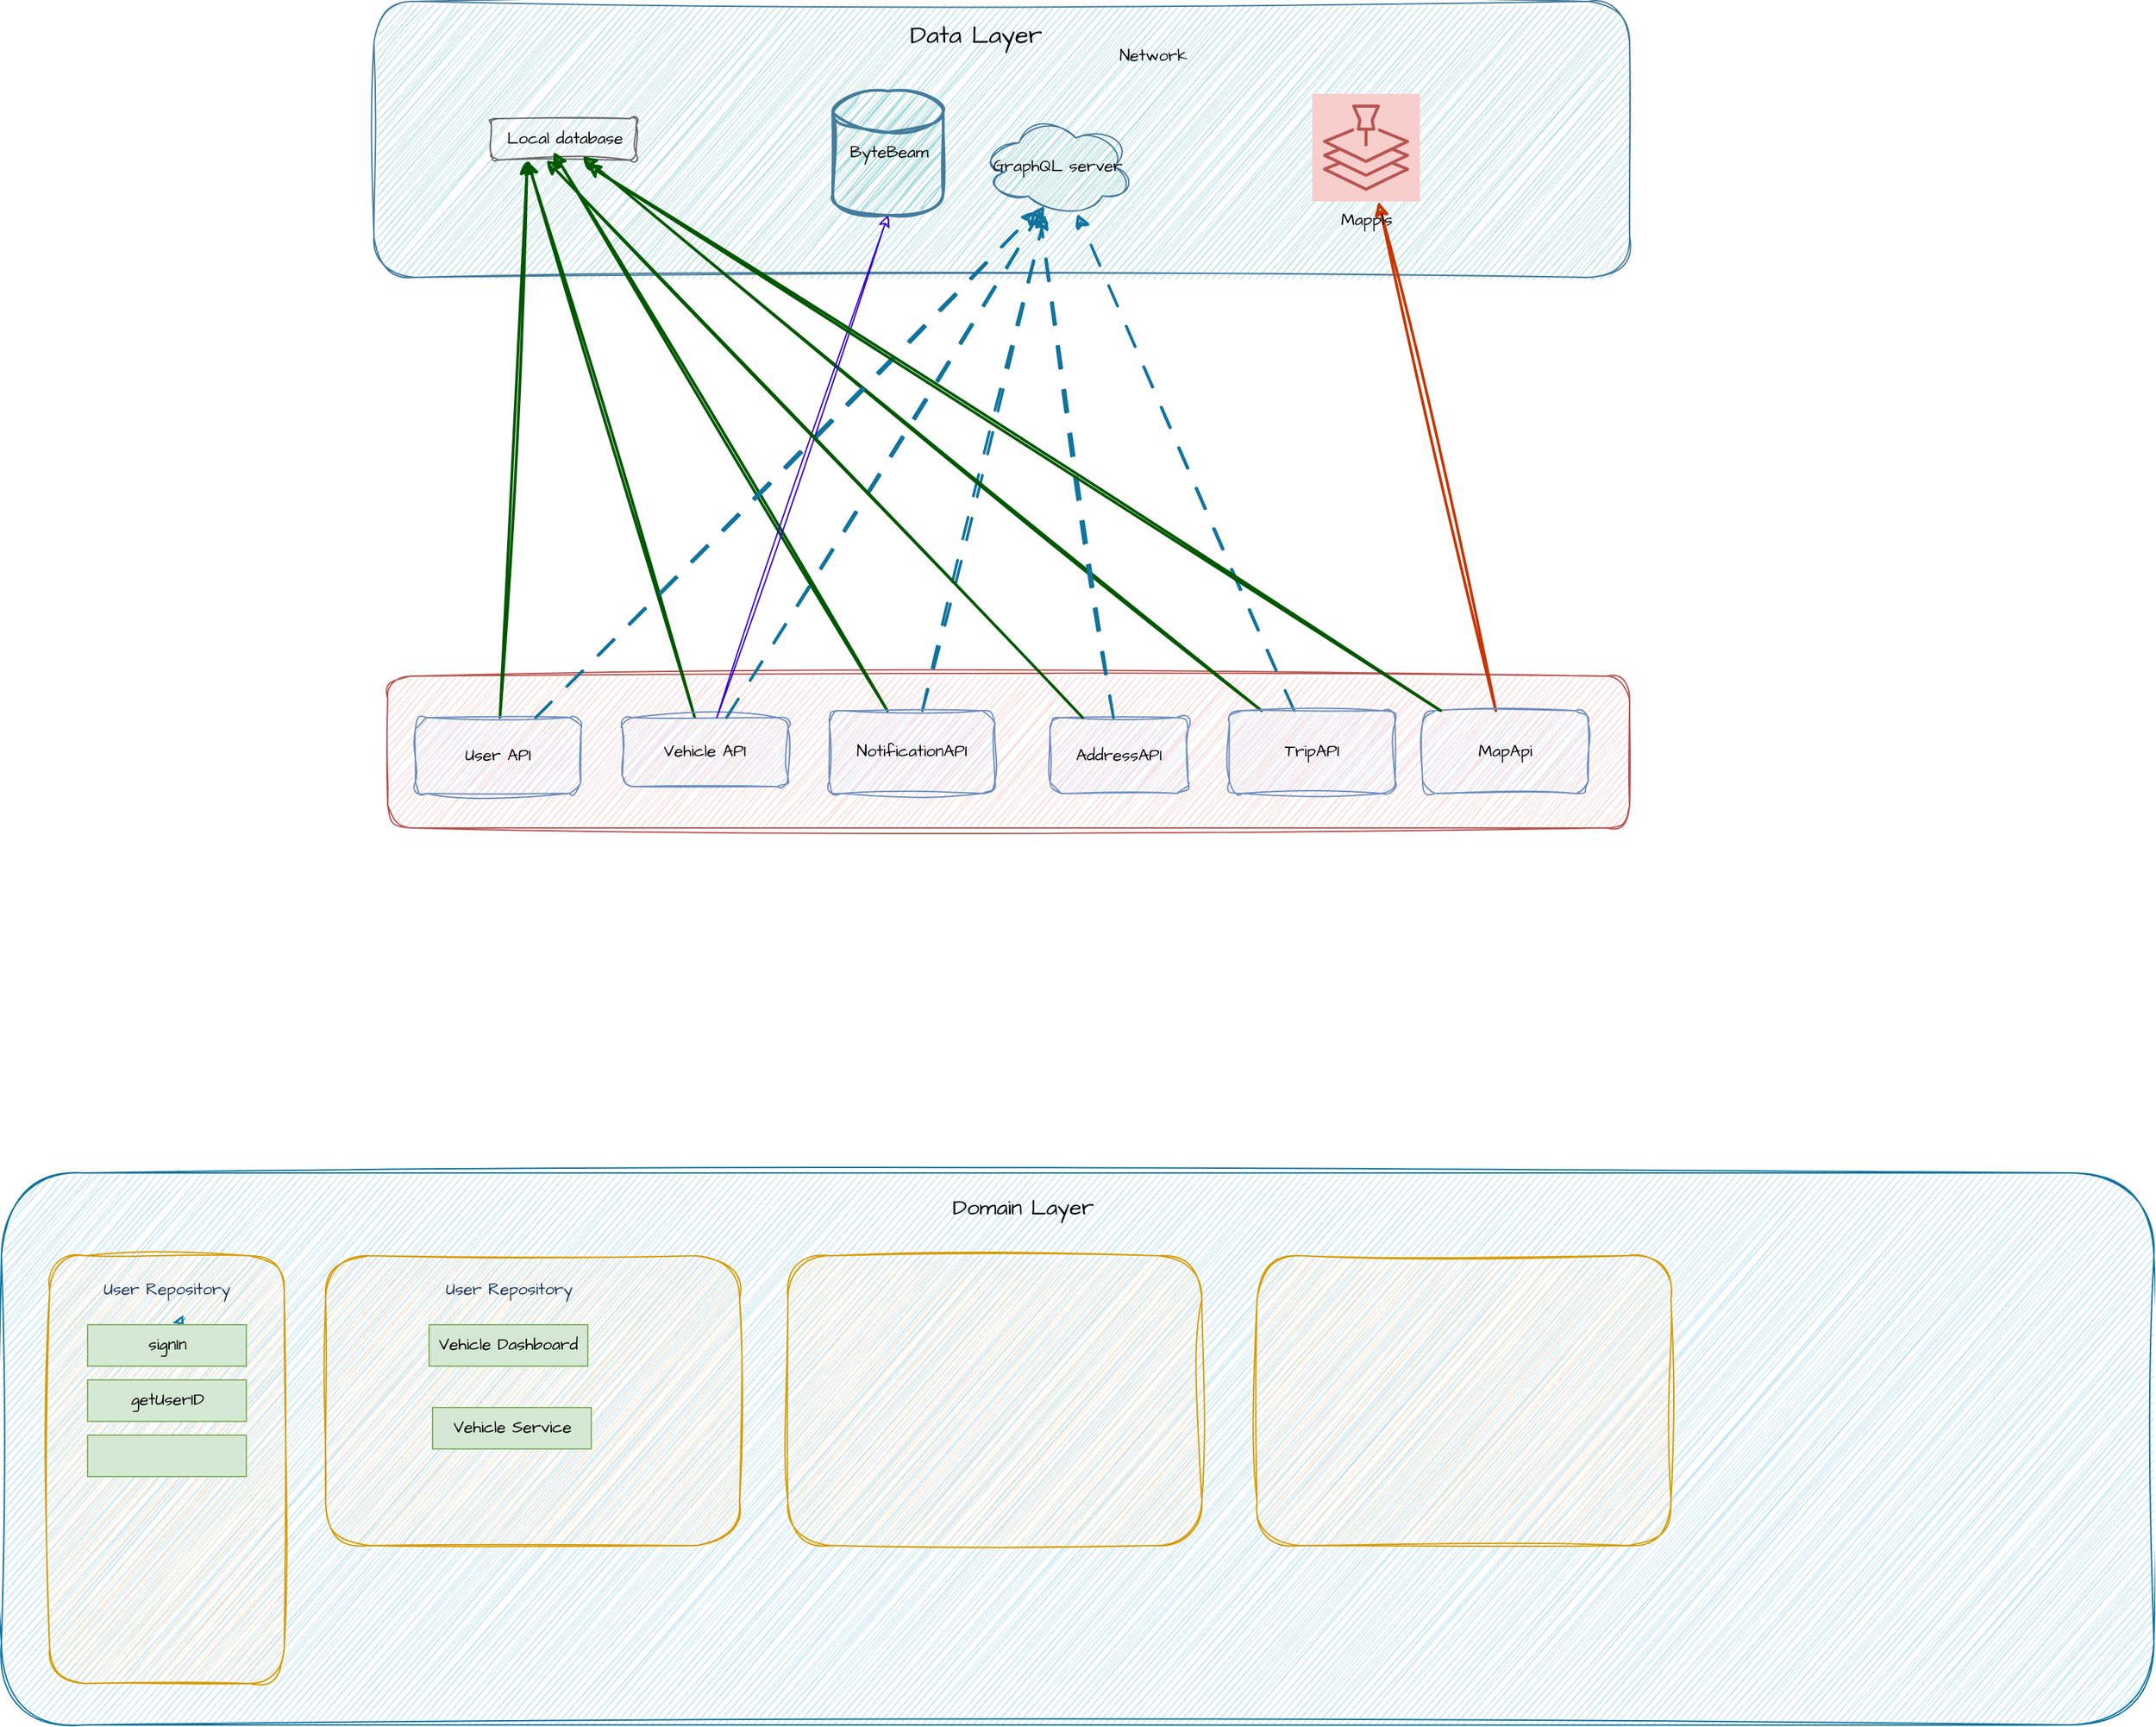 <mxfile version="24.4.6" type="github" pages="2">
  <diagram name="Page-1" id="26uVEeSfF-JpeSk0SfAo">
    <mxGraphModel dx="2600" dy="2047" grid="1" gridSize="10" guides="1" tooltips="1" connect="1" arrows="1" fold="1" page="1" pageScale="1" pageWidth="827" pageHeight="1169" math="0" shadow="0">
      <root>
        <mxCell id="0" />
        <mxCell id="1" parent="0" />
        <mxCell id="futpmBs1N2h3T1VJD9tf-1" value="" style="rounded=1;html=1;strokeColor=#457B9D;fillColor=#A8DADC;fontFamily=Architects Daughter;sketch=1;curveFitting=1;jiggle=2;" parent="1" vertex="1">
          <mxGeometry x="-300" y="-379" width="910" height="200" as="geometry" />
        </mxCell>
        <mxCell id="futpmBs1N2h3T1VJD9tf-3" value="Local database" style="text;html=1;align=center;verticalAlign=middle;rounded=1;fillColor=#f5f5f5;strokeColor=#666666;fontFamily=Architects Daughter;sketch=1;curveFitting=1;jiggle=2;" parent="1" vertex="1">
          <mxGeometry x="-215" y="-294" width="105" height="30" as="geometry" />
        </mxCell>
        <mxCell id="futpmBs1N2h3T1VJD9tf-11" value="GraphQL server" style="ellipse;shape=cloud;html=1;align=center;strokeColor=#457B9D;fillColor=#A8DADC;rounded=1;fontFamily=Architects Daughter;sketch=1;curveFitting=1;jiggle=2;" parent="1" vertex="1">
          <mxGeometry x="140" y="-294" width="110" height="70" as="geometry" />
        </mxCell>
        <mxCell id="futpmBs1N2h3T1VJD9tf-12" value="ByteBeam" style="strokeWidth=2;html=1;shape=mxgraph.flowchart.database;strokeColor=#457B9D;fillColor=#A8DADC;rounded=1;fontFamily=Architects Daughter;sketch=1;curveFitting=1;jiggle=2;" parent="1" vertex="1">
          <mxGeometry x="32.5" y="-314" width="80" height="90" as="geometry" />
        </mxCell>
        <mxCell id="futpmBs1N2h3T1VJD9tf-15" value="" style="rounded=1;whiteSpace=wrap;html=1;strokeColor=#10739e;fillColor=#b1ddf0;sketch=1;curveFitting=1;jiggle=2;" parent="1" vertex="1">
          <mxGeometry x="-570" y="470" width="1560" height="400" as="geometry" />
        </mxCell>
        <mxCell id="futpmBs1N2h3T1VJD9tf-23" value="" style="rounded=1;whiteSpace=wrap;html=1;strokeColor=#d79b00;fillColor=#ffe6cc;sketch=1;curveFitting=1;jiggle=2;" parent="1" vertex="1">
          <mxGeometry x="-535" y="530" width="170" height="310" as="geometry" />
        </mxCell>
        <mxCell id="futpmBs1N2h3T1VJD9tf-24" value="User Repository" style="text;html=1;align=center;verticalAlign=middle;whiteSpace=wrap;rounded=1;fontColor=#1D3557;fontFamily=Architects Daughter;sketch=1;curveFitting=1;jiggle=2;" parent="1" vertex="1">
          <mxGeometry x="-520" y="540" width="140" height="30" as="geometry" />
        </mxCell>
        <mxCell id="futpmBs1N2h3T1VJD9tf-26" value="&lt;font style=&quot;font-size: 16px;&quot;&gt;Domain Layer&lt;/font&gt;" style="text;html=1;align=center;verticalAlign=middle;rounded=1;fontFamily=Architects Daughter;sketch=1;curveFitting=1;jiggle=2;" parent="1" vertex="1">
          <mxGeometry x="112.5" y="480" width="115" height="30" as="geometry" />
        </mxCell>
        <mxCell id="futpmBs1N2h3T1VJD9tf-27" value="" style="edgeStyle=orthogonalEdgeStyle;rounded=0;hachureGap=4;orthogonalLoop=1;jettySize=auto;html=1;exitX=0.5;exitY=1;exitDx=0;exitDy=0;fontFamily=Architects Daughter;sketch=1;curveFitting=1;jiggle=2;" parent="1" source="futpmBs1N2h3T1VJD9tf-26" target="futpmBs1N2h3T1VJD9tf-26" edge="1">
          <mxGeometry relative="1" as="geometry" />
        </mxCell>
        <mxCell id="futpmBs1N2h3T1VJD9tf-36" style="edgeStyle=orthogonalEdgeStyle;rounded=0;sketch=1;hachureGap=4;jiggle=2;curveFitting=1;orthogonalLoop=1;jettySize=auto;html=1;exitX=0.5;exitY=1;exitDx=0;exitDy=0;fontFamily=Architects Daughter;fontSource=https%3A%2F%2Ffonts.googleapis.com%2Fcss%3Ffamily%3DArchitects%2BDaughter;" parent="1" source="futpmBs1N2h3T1VJD9tf-23" target="futpmBs1N2h3T1VJD9tf-23" edge="1">
          <mxGeometry relative="1" as="geometry" />
        </mxCell>
        <mxCell id="futpmBs1N2h3T1VJD9tf-38" value="" style="rounded=1;whiteSpace=wrap;html=1;sketch=1;hachureGap=4;jiggle=2;curveFitting=1;fontFamily=Architects Daughter;fontSource=https%3A%2F%2Ffonts.googleapis.com%2Fcss%3Ffamily%3DArchitects%2BDaughter;fillColor=#ffe6cc;strokeColor=#d79b00;" parent="1" vertex="1">
          <mxGeometry x="-335" y="530" width="300" height="210" as="geometry" />
        </mxCell>
        <mxCell id="futpmBs1N2h3T1VJD9tf-42" value="Network" style="text;html=1;align=center;verticalAlign=middle;whiteSpace=wrap;rounded=0;fontFamily=Architects Daughter;fontSource=https%3A%2F%2Ffonts.googleapis.com%2Fcss%3Ffamily%3DArchitects%2BDaughter;sketch=1;curveFitting=1;jiggle=2;" parent="1" vertex="1">
          <mxGeometry x="235" y="-354" width="60" height="30" as="geometry" />
        </mxCell>
        <mxCell id="futpmBs1N2h3T1VJD9tf-44" value="Vehicle Dashboard" style="text;html=1;align=center;verticalAlign=middle;whiteSpace=wrap;rounded=0;fontFamily=Architects Daughter;fontSource=https%3A%2F%2Ffonts.googleapis.com%2Fcss%3Ffamily%3DArchitects%2BDaughter;fillColor=#d5e8d4;strokeColor=#82b366;" parent="1" vertex="1">
          <mxGeometry x="-260" y="580" width="115" height="30" as="geometry" />
        </mxCell>
        <mxCell id="futpmBs1N2h3T1VJD9tf-47" value="Vehicle Service" style="text;html=1;align=center;verticalAlign=middle;whiteSpace=wrap;rounded=0;fontFamily=Architects Daughter;fontSource=https%3A%2F%2Ffonts.googleapis.com%2Fcss%3Ffamily%3DArchitects%2BDaughter;fillColor=#d5e8d4;strokeColor=#82b366;" parent="1" vertex="1">
          <mxGeometry x="-257.5" y="640" width="115" height="30" as="geometry" />
        </mxCell>
        <mxCell id="futpmBs1N2h3T1VJD9tf-69" style="edgeStyle=none;rounded=0;sketch=1;hachureGap=4;jiggle=2;curveFitting=1;orthogonalLoop=1;jettySize=auto;html=1;dashed=1;dashPattern=8 8;strokeColor=#10739e;align=center;verticalAlign=middle;fontFamily=Architects Daughter;fontSource=https%3A%2F%2Ffonts.googleapis.com%2Fcss%3Ffamily%3DArchitects%2BDaughter;fontSize=11;fontColor=default;labelBackgroundColor=default;endArrow=classic;fillColor=#b1ddf0;entryX=0.586;entryY=1.1;entryDx=0;entryDy=0;entryPerimeter=0;" parent="1" source="futpmBs1N2h3T1VJD9tf-49" target="futpmBs1N2h3T1VJD9tf-24" edge="1">
          <mxGeometry relative="1" as="geometry" />
        </mxCell>
        <mxCell id="futpmBs1N2h3T1VJD9tf-49" value="signI&lt;span style=&quot;font-size: 12px;&quot;&gt;n&lt;/span&gt;" style="text;html=1;align=center;verticalAlign=middle;whiteSpace=wrap;rounded=0;fontFamily=Architects Daughter;fontSource=https%3A%2F%2Ffonts.googleapis.com%2Fcss%3Ffamily%3DArchitects%2BDaughter;fillColor=#d5e8d4;strokeColor=#82b366;" parent="1" vertex="1">
          <mxGeometry x="-507.5" y="580" width="115" height="30" as="geometry" />
        </mxCell>
        <mxCell id="futpmBs1N2h3T1VJD9tf-51" value="" style="rounded=1;whiteSpace=wrap;html=1;hachureGap=4;fontFamily=Architects Daughter;fontSource=https%3A%2F%2Ffonts.googleapis.com%2Fcss%3Ffamily%3DArchitects%2BDaughter;fillColor=#f8cecc;strokeColor=#b85450;movable=1;resizable=1;rotatable=1;deletable=1;editable=1;locked=0;connectable=1;sketch=1;curveFitting=1;jiggle=2;" parent="1" vertex="1">
          <mxGeometry x="-290" y="110" width="900" height="110" as="geometry" />
        </mxCell>
        <mxCell id="EiLsmFii_pxX-EKNbXWU-10" style="edgeStyle=none;rounded=0;hachureGap=4;orthogonalLoop=1;jettySize=auto;html=1;entryX=0.25;entryY=1;entryDx=0;entryDy=0;strokeColor=#005700;strokeWidth=2;align=center;verticalAlign=middle;fontFamily=Architects Daughter;fontSource=https%3A%2F%2Ffonts.googleapis.com%2Fcss%3Ffamily%3DArchitects%2BDaughter;fontSize=11;fontColor=default;labelBackgroundColor=default;endArrow=classic;fillColor=#008a00;sketch=1;curveFitting=1;jiggle=2;" parent="1" source="futpmBs1N2h3T1VJD9tf-52" target="futpmBs1N2h3T1VJD9tf-3" edge="1">
          <mxGeometry relative="1" as="geometry" />
        </mxCell>
        <mxCell id="futpmBs1N2h3T1VJD9tf-52" value="User API" style="rounded=1;whiteSpace=wrap;html=1;hachureGap=4;fontFamily=Architects Daughter;fontSource=https%3A%2F%2Ffonts.googleapis.com%2Fcss%3Ffamily%3DArchitects%2BDaughter;fillColor=#dae8fc;strokeColor=#6c8ebf;movable=1;resizable=1;rotatable=1;deletable=1;editable=1;locked=0;connectable=1;sketch=1;curveFitting=1;jiggle=2;" parent="1" vertex="1">
          <mxGeometry x="-270" y="140" width="120" height="55" as="geometry" />
        </mxCell>
        <mxCell id="EiLsmFii_pxX-EKNbXWU-12" style="edgeStyle=none;rounded=0;hachureGap=4;orthogonalLoop=1;jettySize=auto;html=1;entryX=0.25;entryY=1;entryDx=0;entryDy=0;strokeColor=#005700;strokeWidth=2;align=center;verticalAlign=middle;fontFamily=Architects Daughter;fontSource=https%3A%2F%2Ffonts.googleapis.com%2Fcss%3Ffamily%3DArchitects%2BDaughter;fontSize=11;fontColor=default;labelBackgroundColor=default;endArrow=classic;fillColor=#008a00;sketch=1;curveFitting=1;jiggle=2;" parent="1" source="futpmBs1N2h3T1VJD9tf-53" target="futpmBs1N2h3T1VJD9tf-3" edge="1">
          <mxGeometry relative="1" as="geometry" />
        </mxCell>
        <mxCell id="futpmBs1N2h3T1VJD9tf-53" value="Vehicle API" style="rounded=1;whiteSpace=wrap;html=1;hachureGap=4;fontFamily=Architects Daughter;fontSource=https%3A%2F%2Ffonts.googleapis.com%2Fcss%3Ffamily%3DArchitects%2BDaughter;fillColor=#dae8fc;strokeColor=#6c8ebf;movable=1;resizable=1;rotatable=1;deletable=1;editable=1;locked=0;connectable=1;sketch=1;curveFitting=1;jiggle=2;" parent="1" vertex="1">
          <mxGeometry x="-120" y="140" width="120" height="50" as="geometry" />
        </mxCell>
        <mxCell id="EiLsmFii_pxX-EKNbXWU-5" style="edgeStyle=none;rounded=0;hachureGap=4;orthogonalLoop=1;jettySize=auto;html=1;dashed=1;dashPattern=8 8;strokeColor=#10739e;strokeWidth=2;align=center;verticalAlign=middle;fontFamily=Architects Daughter;fontSource=https%3A%2F%2Ffonts.googleapis.com%2Fcss%3Ffamily%3DArchitects%2BDaughter;fontSize=11;fontColor=default;labelBackgroundColor=default;endArrow=classic;fillColor=#b1ddf0;sketch=1;curveFitting=1;jiggle=2;" parent="1" source="futpmBs1N2h3T1VJD9tf-54" target="futpmBs1N2h3T1VJD9tf-11" edge="1">
          <mxGeometry relative="1" as="geometry" />
        </mxCell>
        <mxCell id="EiLsmFii_pxX-EKNbXWU-13" style="edgeStyle=none;rounded=0;hachureGap=4;orthogonalLoop=1;jettySize=auto;html=1;strokeColor=#005700;strokeWidth=2;align=center;verticalAlign=middle;fontFamily=Architects Daughter;fontSource=https%3A%2F%2Ffonts.googleapis.com%2Fcss%3Ffamily%3DArchitects%2BDaughter;fontSize=11;fontColor=default;labelBackgroundColor=default;endArrow=classic;fillColor=#008a00;sketch=1;curveFitting=1;jiggle=2;" parent="1" source="futpmBs1N2h3T1VJD9tf-54" edge="1">
          <mxGeometry relative="1" as="geometry">
            <mxPoint x="-170" y="-270" as="targetPoint" />
          </mxGeometry>
        </mxCell>
        <mxCell id="futpmBs1N2h3T1VJD9tf-54" value="NotificationAPI" style="rounded=1;whiteSpace=wrap;html=1;hachureGap=4;fontFamily=Architects Daughter;fontSource=https%3A%2F%2Ffonts.googleapis.com%2Fcss%3Ffamily%3DArchitects%2BDaughter;fillColor=#dae8fc;strokeColor=#6c8ebf;movable=1;resizable=1;rotatable=1;deletable=1;editable=1;locked=0;connectable=1;sketch=1;curveFitting=1;jiggle=2;" parent="1" vertex="1">
          <mxGeometry x="30" y="135" width="120" height="60" as="geometry" />
        </mxCell>
        <mxCell id="futpmBs1N2h3T1VJD9tf-55" value="AddressAPI" style="rounded=1;whiteSpace=wrap;html=1;hachureGap=4;fontFamily=Architects Daughter;fontSource=https%3A%2F%2Ffonts.googleapis.com%2Fcss%3Ffamily%3DArchitects%2BDaughter;fillColor=#dae8fc;strokeColor=#6c8ebf;movable=1;resizable=1;rotatable=1;deletable=1;editable=1;locked=0;connectable=1;sketch=1;curveFitting=1;jiggle=2;" parent="1" vertex="1">
          <mxGeometry x="190" y="140" width="100" height="55" as="geometry" />
        </mxCell>
        <mxCell id="EiLsmFii_pxX-EKNbXWU-4" style="edgeStyle=none;rounded=0;hachureGap=4;orthogonalLoop=1;jettySize=auto;html=1;dashed=1;dashPattern=8 8;strokeColor=#10739e;strokeWidth=2;align=center;verticalAlign=middle;fontFamily=Architects Daughter;fontSource=https%3A%2F%2Ffonts.googleapis.com%2Fcss%3Ffamily%3DArchitects%2BDaughter;fontSize=11;fontColor=default;labelBackgroundColor=default;endArrow=classic;fillColor=#b1ddf0;sketch=1;curveFitting=1;jiggle=2;" parent="1" source="futpmBs1N2h3T1VJD9tf-56" target="futpmBs1N2h3T1VJD9tf-11" edge="1">
          <mxGeometry relative="1" as="geometry" />
        </mxCell>
        <mxCell id="EiLsmFii_pxX-EKNbXWU-15" style="edgeStyle=none;rounded=0;hachureGap=4;orthogonalLoop=1;jettySize=auto;html=1;strokeColor=#005700;strokeWidth=2;align=center;verticalAlign=middle;fontFamily=Architects Daughter;fontSource=https%3A%2F%2Ffonts.googleapis.com%2Fcss%3Ffamily%3DArchitects%2BDaughter;fontSize=11;fontColor=default;labelBackgroundColor=default;endArrow=classic;fillColor=#008a00;sketch=1;curveFitting=1;jiggle=2;entryX=0.629;entryY=0.9;entryDx=0;entryDy=0;entryPerimeter=0;" parent="1" source="futpmBs1N2h3T1VJD9tf-56" target="futpmBs1N2h3T1VJD9tf-3" edge="1">
          <mxGeometry relative="1" as="geometry">
            <mxPoint x="-140" y="-250" as="targetPoint" />
          </mxGeometry>
        </mxCell>
        <mxCell id="futpmBs1N2h3T1VJD9tf-56" value="TripAPI" style="rounded=1;whiteSpace=wrap;html=1;hachureGap=4;fontFamily=Architects Daughter;fontSource=https%3A%2F%2Ffonts.googleapis.com%2Fcss%3Ffamily%3DArchitects%2BDaughter;fillColor=#dae8fc;strokeColor=#6c8ebf;movable=1;resizable=1;rotatable=1;deletable=1;editable=1;locked=0;connectable=1;sketch=1;curveFitting=1;jiggle=2;" parent="1" vertex="1">
          <mxGeometry x="320" y="135" width="120" height="60" as="geometry" />
        </mxCell>
        <mxCell id="futpmBs1N2h3T1VJD9tf-68" style="edgeStyle=none;rounded=0;hachureGap=4;orthogonalLoop=1;jettySize=auto;html=1;strokeColor=#C73500;align=center;verticalAlign=middle;fontFamily=Architects Daughter;fontSource=https%3A%2F%2Ffonts.googleapis.com%2Fcss%3Ffamily%3DArchitects%2BDaughter;fontSize=11;fontColor=default;labelBackgroundColor=default;endArrow=classic;fillColor=#fa6800;curved=0;strokeWidth=2;sketch=1;curveFitting=1;jiggle=2;" parent="1" source="futpmBs1N2h3T1VJD9tf-57" target="futpmBs1N2h3T1VJD9tf-59" edge="1">
          <mxGeometry relative="1" as="geometry" />
        </mxCell>
        <mxCell id="futpmBs1N2h3T1VJD9tf-57" value="MapApi" style="rounded=1;whiteSpace=wrap;html=1;hachureGap=4;fontFamily=Architects Daughter;fontSource=https%3A%2F%2Ffonts.googleapis.com%2Fcss%3Ffamily%3DArchitects%2BDaughter;fillColor=#dae8fc;strokeColor=#6c8ebf;movable=1;resizable=1;rotatable=1;deletable=1;editable=1;locked=0;connectable=1;sketch=1;curveFitting=1;jiggle=2;" parent="1" vertex="1">
          <mxGeometry x="460" y="135" width="120" height="60" as="geometry" />
        </mxCell>
        <mxCell id="futpmBs1N2h3T1VJD9tf-59" value="Mappls" style="points=[[0,0,0],[0.25,0,0],[0.5,0,0],[0.75,0,0],[1,0,0],[0,1,0],[0.25,1,0],[0.5,1,0],[0.75,1,0],[1,1,0],[0,0.25,0],[0,0.5,0],[0,0.75,0],[1,0.25,0],[1,0.5,0],[1,0.75,0]];outlineConnect=0;fillColor=#f8cecc;strokeColor=#b85450;dashed=0;verticalLabelPosition=bottom;verticalAlign=top;align=center;html=1;fontSize=12;fontStyle=0;aspect=fixed;shape=mxgraph.aws4.resourceIcon;resIcon=mxgraph.aws4.location_service;hachureGap=4;fontFamily=Architects Daughter;fontSource=https%3A%2F%2Ffonts.googleapis.com%2Fcss%3Ffamily%3DArchitects%2BDaughter;" parent="1" vertex="1">
          <mxGeometry x="380" y="-312" width="78" height="78" as="geometry" />
        </mxCell>
        <mxCell id="futpmBs1N2h3T1VJD9tf-61" style="rounded=0;hachureGap=4;orthogonalLoop=1;jettySize=auto;html=1;entryX=0.364;entryY=0.957;entryDx=0;entryDy=0;entryPerimeter=0;fontFamily=Architects Daughter;fontSource=https%3A%2F%2Ffonts.googleapis.com%2Fcss%3Ffamily%3DArchitects%2BDaughter;dashed=1;dashPattern=8 8;fillColor=#b1ddf0;strokeColor=#10739e;strokeWidth=2;sketch=1;curveFitting=1;jiggle=2;" parent="1" source="futpmBs1N2h3T1VJD9tf-52" target="futpmBs1N2h3T1VJD9tf-11" edge="1">
          <mxGeometry relative="1" as="geometry" />
        </mxCell>
        <mxCell id="futpmBs1N2h3T1VJD9tf-63" style="edgeStyle=none;rounded=0;hachureGap=4;orthogonalLoop=1;jettySize=auto;html=1;entryX=0.5;entryY=1;entryDx=0;entryDy=0;entryPerimeter=0;strokeColor=#3700CC;align=center;verticalAlign=middle;fontFamily=Architects Daughter;fontSource=https%3A%2F%2Ffonts.googleapis.com%2Fcss%3Ffamily%3DArchitects%2BDaughter;fontSize=11;fontColor=default;labelBackgroundColor=default;endArrow=classic;fillColor=#6a00ff;sketch=1;curveFitting=1;jiggle=2;" parent="1" source="futpmBs1N2h3T1VJD9tf-53" target="futpmBs1N2h3T1VJD9tf-12" edge="1">
          <mxGeometry relative="1" as="geometry" />
        </mxCell>
        <mxCell id="futpmBs1N2h3T1VJD9tf-66" style="edgeStyle=none;rounded=0;hachureGap=4;orthogonalLoop=1;jettySize=auto;html=1;entryX=0.382;entryY=0.943;entryDx=0;entryDy=0;entryPerimeter=0;dashed=1;dashPattern=8 8;strokeColor=#10739e;align=center;verticalAlign=middle;fontFamily=Architects Daughter;fontSource=https%3A%2F%2Ffonts.googleapis.com%2Fcss%3Ffamily%3DArchitects%2BDaughter;fontSize=11;fontColor=default;labelBackgroundColor=default;endArrow=classic;fillColor=#b1ddf0;strokeWidth=2;sketch=1;curveFitting=1;jiggle=2;" parent="1" source="futpmBs1N2h3T1VJD9tf-55" target="futpmBs1N2h3T1VJD9tf-11" edge="1">
          <mxGeometry relative="1" as="geometry" />
        </mxCell>
        <mxCell id="EiLsmFii_pxX-EKNbXWU-1" value="User Repository" style="text;html=1;align=center;verticalAlign=middle;whiteSpace=wrap;rounded=1;fontColor=#1D3557;fontFamily=Architects Daughter;sketch=1;curveFitting=1;jiggle=2;" parent="1" vertex="1">
          <mxGeometry x="-272.5" y="540" width="140" height="30" as="geometry" />
        </mxCell>
        <mxCell id="EiLsmFii_pxX-EKNbXWU-3" style="edgeStyle=none;rounded=0;hachureGap=4;orthogonalLoop=1;jettySize=auto;html=1;entryX=0.418;entryY=0.9;entryDx=0;entryDy=0;entryPerimeter=0;dashed=1;dashPattern=8 8;strokeColor=#10739e;strokeWidth=2;align=center;verticalAlign=middle;fontFamily=Architects Daughter;fontSource=https%3A%2F%2Ffonts.googleapis.com%2Fcss%3Ffamily%3DArchitects%2BDaughter;fontSize=11;fontColor=default;labelBackgroundColor=default;endArrow=classic;fillColor=#b1ddf0;sketch=1;curveFitting=1;jiggle=2;" parent="1" source="futpmBs1N2h3T1VJD9tf-53" target="futpmBs1N2h3T1VJD9tf-11" edge="1">
          <mxGeometry relative="1" as="geometry" />
        </mxCell>
        <mxCell id="EiLsmFii_pxX-EKNbXWU-14" style="edgeStyle=none;rounded=0;hachureGap=4;orthogonalLoop=1;jettySize=auto;html=1;entryX=0.381;entryY=1;entryDx=0;entryDy=0;entryPerimeter=0;strokeColor=#005700;strokeWidth=2;align=center;verticalAlign=middle;fontFamily=Architects Daughter;fontSource=https%3A%2F%2Ffonts.googleapis.com%2Fcss%3Ffamily%3DArchitects%2BDaughter;fontSize=11;fontColor=default;labelBackgroundColor=default;endArrow=classic;fillColor=#008a00;sketch=1;curveFitting=1;jiggle=2;" parent="1" source="futpmBs1N2h3T1VJD9tf-55" target="futpmBs1N2h3T1VJD9tf-3" edge="1">
          <mxGeometry relative="1" as="geometry" />
        </mxCell>
        <mxCell id="EiLsmFii_pxX-EKNbXWU-16" style="edgeStyle=none;rounded=0;hachureGap=4;orthogonalLoop=1;jettySize=auto;html=1;entryX=0.657;entryY=1.1;entryDx=0;entryDy=0;entryPerimeter=0;strokeColor=#005700;strokeWidth=2;align=center;verticalAlign=middle;fontFamily=Architects Daughter;fontSource=https%3A%2F%2Ffonts.googleapis.com%2Fcss%3Ffamily%3DArchitects%2BDaughter;fontSize=11;fontColor=default;labelBackgroundColor=default;endArrow=classic;fillColor=#008a00;sketch=1;curveFitting=1;jiggle=2;" parent="1" source="futpmBs1N2h3T1VJD9tf-57" target="futpmBs1N2h3T1VJD9tf-3" edge="1">
          <mxGeometry relative="1" as="geometry" />
        </mxCell>
        <mxCell id="EiLsmFii_pxX-EKNbXWU-17" value="getUserID" style="text;html=1;align=center;verticalAlign=middle;whiteSpace=wrap;rounded=0;fontFamily=Architects Daughter;fontSource=https%3A%2F%2Ffonts.googleapis.com%2Fcss%3Ffamily%3DArchitects%2BDaughter;fillColor=#d5e8d4;strokeColor=#82b366;" parent="1" vertex="1">
          <mxGeometry x="-507.5" y="620" width="115" height="30" as="geometry" />
        </mxCell>
        <mxCell id="EiLsmFii_pxX-EKNbXWU-18" value="" style="text;html=1;align=center;verticalAlign=middle;whiteSpace=wrap;rounded=0;fontFamily=Architects Daughter;fontSource=https%3A%2F%2Ffonts.googleapis.com%2Fcss%3Ffamily%3DArchitects%2BDaughter;fillColor=#d5e8d4;strokeColor=#82b366;" parent="1" vertex="1">
          <mxGeometry x="-507.5" y="660" width="115" height="30" as="geometry" />
        </mxCell>
        <mxCell id="futpmBs1N2h3T1VJD9tf-2" value="&lt;font style=&quot;font-size: 18px;&quot;&gt;Data Layer&lt;/font&gt;" style="text;html=1;align=center;verticalAlign=middle;rounded=1;fontFamily=Architects Daughter;sketch=1;curveFitting=1;jiggle=2;" parent="1" vertex="1">
          <mxGeometry x="80" y="-370" width="111.15" height="30" as="geometry" />
        </mxCell>
        <mxCell id="O2nf5tWIJlhfQbE_7x66-1" value="" style="rounded=1;whiteSpace=wrap;html=1;sketch=1;hachureGap=4;jiggle=2;curveFitting=1;fontFamily=Architects Daughter;fontSource=https%3A%2F%2Ffonts.googleapis.com%2Fcss%3Ffamily%3DArchitects%2BDaughter;fillColor=#ffe6cc;strokeColor=#d79b00;" parent="1" vertex="1">
          <mxGeometry y="530" width="300" height="210" as="geometry" />
        </mxCell>
        <mxCell id="O2nf5tWIJlhfQbE_7x66-2" value="" style="rounded=1;whiteSpace=wrap;html=1;sketch=1;hachureGap=4;jiggle=2;curveFitting=1;fontFamily=Architects Daughter;fontSource=https%3A%2F%2Ffonts.googleapis.com%2Fcss%3Ffamily%3DArchitects%2BDaughter;fillColor=#ffe6cc;strokeColor=#d79b00;" parent="1" vertex="1">
          <mxGeometry x="340" y="530" width="300" height="210" as="geometry" />
        </mxCell>
      </root>
    </mxGraphModel>
  </diagram>
  <diagram id="K1LL7Rno4IdruMe-zehi" name="Page-2">
    <mxGraphModel dx="2623" dy="1978" grid="1" gridSize="10" guides="1" tooltips="1" connect="1" arrows="1" fold="1" page="1" pageScale="1" pageWidth="850" pageHeight="1100" math="0" shadow="0">
      <root>
        <mxCell id="0" />
        <mxCell id="1" parent="0" />
        <mxCell id="wJkVAv7BltDB6LzUY1HX-30" style="edgeStyle=orthogonalEdgeStyle;rounded=0;sketch=1;hachureGap=4;jiggle=2;curveFitting=1;orthogonalLoop=1;jettySize=auto;html=1;exitX=0;exitY=0.5;exitDx=0;exitDy=0;fontFamily=Architects Daughter;fontSource=https%3A%2F%2Ffonts.googleapis.com%2Fcss%3Ffamily%3DArchitects%2BDaughter;" parent="1" source="wJkVAv7BltDB6LzUY1HX-13" target="wJkVAv7BltDB6LzUY1HX-5" edge="1">
          <mxGeometry relative="1" as="geometry" />
        </mxCell>
        <mxCell id="wJkVAv7BltDB6LzUY1HX-32" style="edgeStyle=orthogonalEdgeStyle;rounded=0;sketch=1;hachureGap=4;jiggle=2;curveFitting=1;orthogonalLoop=1;jettySize=auto;html=1;entryX=0;entryY=0.895;entryDx=0;entryDy=0;entryPerimeter=0;fontFamily=Architects Daughter;fontSource=https%3A%2F%2Ffonts.googleapis.com%2Fcss%3Ffamily%3DArchitects%2BDaughter;dashed=1;" parent="1" source="wJkVAv7BltDB6LzUY1HX-5" target="wJkVAv7BltDB6LzUY1HX-13" edge="1">
          <mxGeometry relative="1" as="geometry">
            <Array as="points">
              <mxPoint x="-540" y="65" />
              <mxPoint x="-540" y="178" />
              <mxPoint x="-375" y="178" />
              <mxPoint x="-375" y="118" />
            </Array>
          </mxGeometry>
        </mxCell>
        <mxCell id="wJkVAv7BltDB6LzUY1HX-36" style="edgeStyle=orthogonalEdgeStyle;rounded=0;sketch=1;hachureGap=4;jiggle=2;curveFitting=1;orthogonalLoop=1;jettySize=auto;html=1;entryX=0.265;entryY=-0.009;entryDx=0;entryDy=0;entryPerimeter=0;fontFamily=Architects Daughter;fontSource=https%3A%2F%2Ffonts.googleapis.com%2Fcss%3Ffamily%3DArchitects%2BDaughter;" parent="1" source="wJkVAv7BltDB6LzUY1HX-13" target="wJkVAv7BltDB6LzUY1HX-33" edge="1">
          <mxGeometry relative="1" as="geometry">
            <Array as="points">
              <mxPoint x="-140" y="168" />
              <mxPoint x="-140" y="168" />
            </Array>
          </mxGeometry>
        </mxCell>
        <mxCell id="wJkVAv7BltDB6LzUY1HX-39" style="rounded=0;sketch=1;hachureGap=4;jiggle=2;curveFitting=1;orthogonalLoop=1;jettySize=auto;html=1;fontFamily=Architects Daughter;fontSource=https%3A%2F%2Ffonts.googleapis.com%2Fcss%3Ffamily%3DArchitects%2BDaughter;elbow=vertical;edgeStyle=orthogonalEdgeStyle;dashed=1;" parent="1" target="wJkVAv7BltDB6LzUY1HX-13" edge="1">
          <mxGeometry relative="1" as="geometry">
            <mxPoint x="135" y="238" as="sourcePoint" />
            <mxPoint x="135" y="148" as="targetPoint" />
            <Array as="points">
              <mxPoint x="135" y="158" />
              <mxPoint x="135" y="158" />
            </Array>
          </mxGeometry>
        </mxCell>
        <mxCell id="wJkVAv7BltDB6LzUY1HX-64" style="edgeStyle=orthogonalEdgeStyle;rounded=0;sketch=1;hachureGap=4;jiggle=2;curveFitting=1;orthogonalLoop=1;jettySize=auto;html=1;fontFamily=Architects Daughter;fontSource=https%3A%2F%2Ffonts.googleapis.com%2Fcss%3Ffamily%3DArchitects%2BDaughter;" parent="1" source="wJkVAv7BltDB6LzUY1HX-33" target="wJkVAv7BltDB6LzUY1HX-54" edge="1">
          <mxGeometry relative="1" as="geometry">
            <Array as="points">
              <mxPoint x="560" y="348" />
            </Array>
          </mxGeometry>
        </mxCell>
        <mxCell id="wJkVAv7BltDB6LzUY1HX-65" value="Triggers Notification" style="edgeLabel;html=1;align=center;verticalAlign=middle;resizable=0;points=[];sketch=1;hachureGap=4;jiggle=2;curveFitting=1;fontFamily=Architects Daughter;fontSource=https%3A%2F%2Ffonts.googleapis.com%2Fcss%3Ffamily%3DArchitects%2BDaughter;fontSize=11;" parent="wJkVAv7BltDB6LzUY1HX-64" vertex="1" connectable="0">
          <mxGeometry x="-0.263" y="-4" relative="1" as="geometry">
            <mxPoint as="offset" />
          </mxGeometry>
        </mxCell>
        <mxCell id="wJkVAv7BltDB6LzUY1HX-66" value="" style="group" parent="1" vertex="1" connectable="0">
          <mxGeometry x="-650" y="-57" width="210" height="160" as="geometry" />
        </mxCell>
        <mxCell id="wJkVAv7BltDB6LzUY1HX-26" value="" style="rounded=1;whiteSpace=wrap;html=1;sketch=1;hachureGap=4;jiggle=2;curveFitting=1;fontFamily=Architects Daughter;fontSource=https%3A%2F%2Ffonts.googleapis.com%2Fcss%3Ffamily%3DArchitects%2BDaughter;fillColor=#fad7ac;strokeColor=#b46504;" parent="wJkVAv7BltDB6LzUY1HX-66" vertex="1">
          <mxGeometry width="210" height="160" as="geometry" />
        </mxCell>
        <mxCell id="wJkVAv7BltDB6LzUY1HX-5" value="Local Database" style="html=1;verticalLabelPosition=bottom;align=center;labelBackgroundColor=#ffffff;verticalAlign=top;strokeWidth=2;strokeColor=#6c8ebf;shadow=0;dashed=0;shape=mxgraph.ios7.icons.data;sketch=1;hachureGap=4;jiggle=2;curveFitting=1;fontFamily=Architects Daughter;fontSource=https%3A%2F%2Ffonts.googleapis.com%2Fcss%3Ffamily%3DArchitects%2BDaughter;fillColor=#dae8fc;" parent="wJkVAv7BltDB6LzUY1HX-66" vertex="1">
          <mxGeometry x="110" y="40.75" width="60" height="78.5" as="geometry" />
        </mxCell>
        <mxCell id="wJkVAv7BltDB6LzUY1HX-27" value="Realm" style="text;html=1;align=center;verticalAlign=middle;whiteSpace=wrap;rounded=0;fontFamily=Architects Daughter;fontSource=https%3A%2F%2Ffonts.googleapis.com%2Fcss%3Ffamily%3DArchitects%2BDaughter;" parent="wJkVAv7BltDB6LzUY1HX-66" vertex="1">
          <mxGeometry x="10" y="50.75" width="50" height="20" as="geometry" />
        </mxCell>
        <mxCell id="wJkVAv7BltDB6LzUY1HX-28" value="UserDefaults" style="text;html=1;align=center;verticalAlign=middle;whiteSpace=wrap;rounded=0;fontFamily=Architects Daughter;fontSource=https%3A%2F%2Ffonts.googleapis.com%2Fcss%3Ffamily%3DArchitects%2BDaughter;" parent="wJkVAv7BltDB6LzUY1HX-66" vertex="1">
          <mxGeometry x="20" y="79.25" width="70" height="18.25" as="geometry" />
        </mxCell>
        <mxCell id="wJkVAv7BltDB6LzUY1HX-29" value="KeyChain" style="text;html=1;align=center;verticalAlign=middle;whiteSpace=wrap;rounded=0;fontFamily=Architects Daughter;fontSource=https%3A%2F%2Ffonts.googleapis.com%2Fcss%3Ffamily%3DArchitects%2BDaughter;" parent="wJkVAv7BltDB6LzUY1HX-66" vertex="1">
          <mxGeometry x="10" y="110.75" width="70" height="16.5" as="geometry" />
        </mxCell>
        <mxCell id="wJkVAv7BltDB6LzUY1HX-68" value="" style="rounded=1;whiteSpace=wrap;html=1;sketch=1;hachureGap=4;jiggle=2;curveFitting=1;fontFamily=Architects Daughter;fontSource=https%3A%2F%2Ffonts.googleapis.com%2Fcss%3Ffamily%3DArchitects%2BDaughter;fillColor=#83B2F8;strokeColor=#3399FF;" parent="1" vertex="1">
          <mxGeometry x="-315" y="-282" width="630" height="180" as="geometry" />
        </mxCell>
        <mxCell id="wJkVAv7BltDB6LzUY1HX-69" value="Domain /Business layer" style="text;html=1;align=center;verticalAlign=middle;whiteSpace=wrap;rounded=0;fontFamily=Architects Daughter;fontSource=https%3A%2F%2Ffonts.googleapis.com%2Fcss%3Ffamily%3DArchitects%2BDaughter;fontSize=20;fontStyle=1" parent="1" vertex="1">
          <mxGeometry x="-295" y="-262" width="230" height="30" as="geometry" />
        </mxCell>
        <mxCell id="wJkVAv7BltDB6LzUY1HX-70" value="" style="group" parent="1" vertex="1" connectable="0">
          <mxGeometry x="-320" y="-40" width="640" height="190" as="geometry" />
        </mxCell>
        <mxCell id="wJkVAv7BltDB6LzUY1HX-13" value="" style="rounded=1;whiteSpace=wrap;html=1;sketch=1;hachureGap=4;jiggle=2;curveFitting=1;fontFamily=Architects Daughter;fontSource=https%3A%2F%2Ffonts.googleapis.com%2Fcss%3Ffamily%3DArchitects%2BDaughter;fillColor=#d0cee2;strokeColor=#56517e;" parent="wJkVAv7BltDB6LzUY1HX-70" vertex="1">
          <mxGeometry width="640" height="190" as="geometry" />
        </mxCell>
        <mxCell id="wJkVAv7BltDB6LzUY1HX-14" value="Data layer" style="text;html=1;align=center;verticalAlign=middle;whiteSpace=wrap;rounded=0;fontFamily=Architects Daughter;fontSource=https%3A%2F%2Ffonts.googleapis.com%2Fcss%3Ffamily%3DArchitects%2BDaughter;fontSize=20;fontStyle=1" parent="wJkVAv7BltDB6LzUY1HX-70" vertex="1">
          <mxGeometry x="10" y="20" width="140" height="30" as="geometry" />
        </mxCell>
        <mxCell id="wJkVAv7BltDB6LzUY1HX-25" value="&lt;span style=&quot;font-weight: normal;&quot;&gt;&lt;font style=&quot;font-size: 16px;&quot;&gt;DataHelpers / Utilities&lt;/font&gt;&lt;/span&gt;" style="text;html=1;align=center;verticalAlign=middle;whiteSpace=wrap;rounded=0;fontFamily=Architects Daughter;fontSource=https%3A%2F%2Ffonts.googleapis.com%2Fcss%3Ffamily%3DArchitects%2BDaughter;fontSize=20;fontStyle=1;fillColor=#fad7ac;strokeColor=#b46504;" parent="wJkVAv7BltDB6LzUY1HX-70" vertex="1">
          <mxGeometry x="25" y="60" width="180" height="50" as="geometry" />
        </mxCell>
        <mxCell id="wJkVAv7BltDB6LzUY1HX-31" value="&lt;span style=&quot;font-size: 16px; font-weight: 400;&quot;&gt;Service Agents&lt;br&gt;(URLSession)&lt;/span&gt;" style="text;html=1;align=center;verticalAlign=middle;whiteSpace=wrap;rounded=0;fontFamily=Architects Daughter;fontSource=https%3A%2F%2Ffonts.googleapis.com%2Fcss%3Ffamily%3DArchitects%2BDaughter;fontSize=20;fontStyle=1;fillColor=#fad7ac;strokeColor=#b46504;" parent="wJkVAv7BltDB6LzUY1HX-70" vertex="1">
          <mxGeometry x="230" y="60" width="180" height="50" as="geometry" />
        </mxCell>
        <mxCell id="wJkVAv7BltDB6LzUY1HX-34" value="&lt;span style=&quot;font-size: 16px; font-weight: 400;&quot;&gt;Apollo GraphQL&lt;/span&gt;" style="text;html=1;align=center;verticalAlign=middle;whiteSpace=wrap;rounded=0;fontFamily=Architects Daughter;fontSource=https%3A%2F%2Ffonts.googleapis.com%2Fcss%3Ffamily%3DArchitects%2BDaughter;fontSize=20;fontStyle=1;fillColor=#fad7ac;strokeColor=#b46504;" parent="wJkVAv7BltDB6LzUY1HX-70" vertex="1">
          <mxGeometry x="430" y="60" width="180" height="50" as="geometry" />
        </mxCell>
        <mxCell id="wJkVAv7BltDB6LzUY1HX-108" value="&lt;span style=&quot;font-size: 16px; font-weight: 400;&quot;&gt;Local Caching Mechanisms&lt;/span&gt;" style="text;html=1;align=center;verticalAlign=middle;whiteSpace=wrap;rounded=0;fontFamily=Architects Daughter;fontSource=https%3A%2F%2Ffonts.googleapis.com%2Fcss%3Ffamily%3DArchitects%2BDaughter;fontSize=20;fontStyle=1;fillColor=#fad7ac;strokeColor=#b46504;" parent="wJkVAv7BltDB6LzUY1HX-70" vertex="1">
          <mxGeometry x="25" y="120" width="180" height="50" as="geometry" />
        </mxCell>
        <mxCell id="2w5eTQxmc3opztZwA3bv-1" value="&lt;font size=&quot;3&quot;&gt;&lt;span style=&quot;font-weight: 400;&quot;&gt;Kingfisher (Storing Image to S3 Bucket)&lt;/span&gt;&lt;/font&gt;" style="text;html=1;align=center;verticalAlign=middle;whiteSpace=wrap;rounded=0;fontFamily=Architects Daughter;fontSource=https%3A%2F%2Ffonts.googleapis.com%2Fcss%3Ffamily%3DArchitects%2BDaughter;fontSize=20;fontStyle=1;fillColor=#fad7ac;strokeColor=#b46504;" vertex="1" parent="wJkVAv7BltDB6LzUY1HX-70">
          <mxGeometry x="230" y="120" width="180" height="50" as="geometry" />
        </mxCell>
        <mxCell id="wJkVAv7BltDB6LzUY1HX-71" value="" style="group" parent="1" vertex="1" connectable="0">
          <mxGeometry x="435" y="44.75" width="250" height="233.25" as="geometry" />
        </mxCell>
        <mxCell id="wJkVAv7BltDB6LzUY1HX-54" value="" style="rounded=1;whiteSpace=wrap;html=1;sketch=1;hachureGap=4;jiggle=2;curveFitting=1;fontFamily=Architects Daughter;fontSource=https%3A%2F%2Ffonts.googleapis.com%2Fcss%3Ffamily%3DArchitects%2BDaughter;fillColor=#f8cecc;strokeColor=#b85450;" parent="wJkVAv7BltDB6LzUY1HX-71" vertex="1">
          <mxGeometry width="250" height="233.25" as="geometry" />
        </mxCell>
        <mxCell id="wJkVAv7BltDB6LzUY1HX-56" value="Push Notifications" style="text;html=1;align=center;verticalAlign=middle;whiteSpace=wrap;rounded=0;fontFamily=Architects Daughter;fontSource=https%3A%2F%2Ffonts.googleapis.com%2Fcss%3Ffamily%3DArchitects%2BDaughter;fontSize=15;fontStyle=1" parent="wJkVAv7BltDB6LzUY1HX-71" vertex="1">
          <mxGeometry x="20" y="13.25" width="130" height="30" as="geometry" />
        </mxCell>
        <mxCell id="wJkVAv7BltDB6LzUY1HX-63" style="edgeStyle=orthogonalEdgeStyle;rounded=0;sketch=1;hachureGap=4;jiggle=2;curveFitting=1;orthogonalLoop=1;jettySize=auto;html=1;fontFamily=Architects Daughter;fontSource=https%3A%2F%2Ffonts.googleapis.com%2Fcss%3Ffamily%3DArchitects%2BDaughter;curved=1;" parent="wJkVAv7BltDB6LzUY1HX-71" source="wJkVAv7BltDB6LzUY1HX-58" target="wJkVAv7BltDB6LzUY1HX-62" edge="1">
          <mxGeometry relative="1" as="geometry">
            <Array as="points">
              <mxPoint x="140" y="93.25" />
            </Array>
          </mxGeometry>
        </mxCell>
        <mxCell id="wJkVAv7BltDB6LzUY1HX-58" value="" style="strokeColor=#dddddd;shadow=1;strokeWidth=1;rounded=1;absoluteArcSize=1;arcSize=2;sketch=1;hachureGap=4;jiggle=2;curveFitting=1;fontFamily=Architects Daughter;fontSource=https%3A%2F%2Ffonts.googleapis.com%2Fcss%3Ffamily%3DArchitects%2BDaughter;" parent="wJkVAv7BltDB6LzUY1HX-71" vertex="1">
          <mxGeometry x="120" y="123.25" width="100" height="60" as="geometry" />
        </mxCell>
        <mxCell id="wJkVAv7BltDB6LzUY1HX-59" value="&lt;font color=&quot;#000000&quot;&gt;FCM&lt;/font&gt;&lt;br&gt;Firebase" style="sketch=0;dashed=0;connectable=0;html=1;fillColor=#5184F3;strokeColor=none;shape=mxgraph.gcp2.firebase;part=1;labelPosition=right;verticalLabelPosition=middle;align=left;verticalAlign=middle;spacingLeft=5;fontColor=#999999;fontSize=12;hachureGap=4;jiggle=2;curveFitting=1;fontFamily=Architects Daughter;fontSource=https%3A%2F%2Ffonts.googleapis.com%2Fcss%3Ffamily%3DArchitects%2BDaughter;" parent="wJkVAv7BltDB6LzUY1HX-58" vertex="1">
          <mxGeometry width="32.4" height="45" relative="1" as="geometry">
            <mxPoint x="5" y="7" as="offset" />
          </mxGeometry>
        </mxCell>
        <mxCell id="wJkVAv7BltDB6LzUY1HX-62" value="APNS" style="dashed=0;outlineConnect=0;html=1;align=center;labelPosition=center;verticalLabelPosition=bottom;verticalAlign=top;shape=mxgraph.webicons.apple;fillColor=#807E7E;gradientColor=#1B1C1C;hachureGap=4;fontFamily=Architects Daughter;fontSource=https%3A%2F%2Ffonts.googleapis.com%2Fcss%3Ffamily%3DArchitects%2BDaughter;" parent="wJkVAv7BltDB6LzUY1HX-71" vertex="1">
          <mxGeometry x="30" y="62.25" width="60" height="61" as="geometry" />
        </mxCell>
        <mxCell id="wJkVAv7BltDB6LzUY1HX-72" value="" style="group" parent="1" vertex="1" connectable="0">
          <mxGeometry x="-315" y="240" width="660" height="220" as="geometry" />
        </mxCell>
        <mxCell id="wJkVAv7BltDB6LzUY1HX-33" value="" style="rounded=1;whiteSpace=wrap;html=1;sketch=1;hachureGap=4;jiggle=2;curveFitting=1;fontFamily=Architects Daughter;fontSource=https%3A%2F%2Ffonts.googleapis.com%2Fcss%3Ffamily%3DArchitects%2BDaughter;fillColor=#b1ddf0;strokeColor=#10739e;" parent="wJkVAv7BltDB6LzUY1HX-72" vertex="1">
          <mxGeometry width="660" height="220" as="geometry" />
        </mxCell>
        <mxCell id="wJkVAv7BltDB6LzUY1HX-6" value="ByteBeam" style="fontColor=#0066CC;verticalAlign=top;verticalLabelPosition=bottom;labelPosition=center;align=center;html=1;outlineConnect=0;fillColor=#CCCCCC;strokeColor=#6881B3;gradientColor=none;gradientDirection=north;strokeWidth=2;shape=mxgraph.networks.server;hachureGap=4;fontFamily=Architects Daughter;fontSource=https%3A%2F%2Ffonts.googleapis.com%2Fcss%3Ffamily%3DArchitects%2BDaughter;" parent="wJkVAv7BltDB6LzUY1HX-72" vertex="1">
          <mxGeometry x="80" y="92" width="50" height="66" as="geometry" />
        </mxCell>
        <mxCell id="wJkVAv7BltDB6LzUY1HX-7" value="AWS Cognito" style="outlineConnect=0;dashed=0;verticalLabelPosition=bottom;verticalAlign=top;align=center;html=1;shape=mxgraph.aws3.cognito;fillColor=#AD688B;gradientColor=none;hachureGap=4;fontFamily=Architects Daughter;fontSource=https%3A%2F%2Ffonts.googleapis.com%2Fcss%3Ffamily%3DArchitects%2BDaughter;" parent="wJkVAv7BltDB6LzUY1HX-72" vertex="1">
          <mxGeometry x="305" y="95.8" width="56.5" height="70" as="geometry" />
        </mxCell>
        <mxCell id="wJkVAv7BltDB6LzUY1HX-9" value="&lt;font color=&quot;#1a3300&quot;&gt;S3 Bucket&lt;/font&gt;" style="outlineConnect=0;fillColor=#60a917;strokeColor=#2D7600;dashed=0;verticalLabelPosition=bottom;verticalAlign=top;align=center;html=1;fontSize=12;fontStyle=0;aspect=fixed;pointerEvents=1;shape=mxgraph.aws4.bucket_with_objects;hachureGap=4;fontFamily=Architects Daughter;fontSource=https%3A%2F%2Ffonts.googleapis.com%2Fcss%3Ffamily%3DArchitects%2BDaughter;fontColor=#ffffff;" parent="wJkVAv7BltDB6LzUY1HX-72" vertex="1">
          <mxGeometry x="415" y="98.2" width="65" height="67.6" as="geometry" />
        </mxCell>
        <mxCell id="wJkVAv7BltDB6LzUY1HX-12" value="Mappls" style="shape=image;html=1;verticalAlign=top;verticalLabelPosition=bottom;labelBackgroundColor=#ffffff;imageAspect=0;aspect=fixed;image=https://cdn4.iconfinder.com/data/icons/evil-icons-user-interface/64/location-128.png;sketch=1;hachureGap=4;jiggle=2;curveFitting=1;fontFamily=Architects Daughter;fontSource=https%3A%2F%2Ffonts.googleapis.com%2Fcss%3Ffamily%3DArchitects%2BDaughter;" parent="wJkVAv7BltDB6LzUY1HX-72" vertex="1">
          <mxGeometry x="510" y="83" width="84" height="84" as="geometry" />
        </mxCell>
        <mxCell id="wJkVAv7BltDB6LzUY1HX-46" value="" style="endArrow=classic;startArrow=classic;html=1;rounded=0;sketch=1;hachureGap=4;jiggle=2;curveFitting=1;fontFamily=Architects Daughter;fontSource=https%3A%2F%2Ffonts.googleapis.com%2Fcss%3Ffamily%3DArchitects%2BDaughter;" parent="wJkVAv7BltDB6LzUY1HX-72" source="wJkVAv7BltDB6LzUY1HX-6" edge="1">
          <mxGeometry width="50" height="50" relative="1" as="geometry">
            <mxPoint x="60" y="80" as="sourcePoint" />
            <mxPoint x="110" y="30" as="targetPoint" />
          </mxGeometry>
        </mxCell>
        <mxCell id="wJkVAv7BltDB6LzUY1HX-50" value="REST" style="edgeLabel;html=1;align=center;verticalAlign=middle;resizable=0;points=[];sketch=1;hachureGap=4;jiggle=2;curveFitting=1;fontFamily=Architects Daughter;fontSource=https%3A%2F%2Ffonts.googleapis.com%2Fcss%3Ffamily%3DArchitects%2BDaughter;" parent="wJkVAv7BltDB6LzUY1HX-46" vertex="1" connectable="0">
          <mxGeometry x="-0.01" y="3" relative="1" as="geometry">
            <mxPoint as="offset" />
          </mxGeometry>
        </mxCell>
        <mxCell id="wJkVAv7BltDB6LzUY1HX-47" value="" style="endArrow=classic;startArrow=classic;html=1;rounded=0;sketch=1;hachureGap=4;jiggle=2;curveFitting=1;fontFamily=Architects Daughter;fontSource=https%3A%2F%2Ffonts.googleapis.com%2Fcss%3Ffamily%3DArchitects%2BDaughter;entryX=0.508;entryY=0.191;entryDx=0;entryDy=0;entryPerimeter=0;" parent="wJkVAv7BltDB6LzUY1HX-72" source="wJkVAv7BltDB6LzUY1HX-7" target="wJkVAv7BltDB6LzUY1HX-33" edge="1">
          <mxGeometry width="50" height="50" relative="1" as="geometry">
            <mxPoint x="259" y="92" as="sourcePoint" />
            <mxPoint x="259" y="30" as="targetPoint" />
          </mxGeometry>
        </mxCell>
        <mxCell id="wJkVAv7BltDB6LzUY1HX-51" value="REST" style="edgeLabel;html=1;align=center;verticalAlign=middle;resizable=0;points=[];sketch=1;hachureGap=4;jiggle=2;curveFitting=1;fontFamily=Architects Daughter;fontSource=https%3A%2F%2Ffonts.googleapis.com%2Fcss%3Ffamily%3DArchitects%2BDaughter;" parent="wJkVAv7BltDB6LzUY1HX-47" vertex="1" connectable="0">
          <mxGeometry x="-0.059" y="-4" relative="1" as="geometry">
            <mxPoint as="offset" />
          </mxGeometry>
        </mxCell>
        <mxCell id="wJkVAv7BltDB6LzUY1HX-48" value="" style="endArrow=classic;startArrow=classic;html=1;rounded=0;sketch=1;hachureGap=4;jiggle=2;curveFitting=1;fontFamily=Architects Daughter;fontSource=https%3A%2F%2Ffonts.googleapis.com%2Fcss%3Ffamily%3DArchitects%2BDaughter;" parent="wJkVAv7BltDB6LzUY1HX-72" edge="1">
          <mxGeometry width="50" height="50" relative="1" as="geometry">
            <mxPoint x="445" y="107.6" as="sourcePoint" />
            <mxPoint x="445" y="40.0" as="targetPoint" />
          </mxGeometry>
        </mxCell>
        <mxCell id="wJkVAv7BltDB6LzUY1HX-52" value="REST" style="edgeLabel;html=1;align=center;verticalAlign=middle;resizable=0;points=[];sketch=1;hachureGap=4;jiggle=2;curveFitting=1;fontFamily=Architects Daughter;fontSource=https%3A%2F%2Ffonts.googleapis.com%2Fcss%3Ffamily%3DArchitects%2BDaughter;" parent="wJkVAv7BltDB6LzUY1HX-48" vertex="1" connectable="0">
          <mxGeometry x="-0.057" y="-2" relative="1" as="geometry">
            <mxPoint as="offset" />
          </mxGeometry>
        </mxCell>
        <mxCell id="wJkVAv7BltDB6LzUY1HX-49" value="" style="endArrow=classic;startArrow=classic;html=1;rounded=0;sketch=1;hachureGap=4;jiggle=2;curveFitting=1;fontFamily=Architects Daughter;fontSource=https%3A%2F%2Ffonts.googleapis.com%2Fcss%3Ffamily%3DArchitects%2BDaughter;" parent="wJkVAv7BltDB6LzUY1HX-72" source="wJkVAv7BltDB6LzUY1HX-12" edge="1">
          <mxGeometry width="50" height="50" relative="1" as="geometry">
            <mxPoint x="551.58" y="107.6" as="sourcePoint" />
            <mxPoint x="551.58" y="40" as="targetPoint" />
          </mxGeometry>
        </mxCell>
        <mxCell id="wJkVAv7BltDB6LzUY1HX-53" value="REST" style="edgeLabel;html=1;align=center;verticalAlign=middle;resizable=0;points=[];sketch=1;hachureGap=4;jiggle=2;curveFitting=1;fontFamily=Architects Daughter;fontSource=https%3A%2F%2Ffonts.googleapis.com%2Fcss%3Ffamily%3DArchitects%2BDaughter;" parent="wJkVAv7BltDB6LzUY1HX-49" vertex="1" connectable="0">
          <mxGeometry x="0.015" y="-1" relative="1" as="geometry">
            <mxPoint as="offset" />
          </mxGeometry>
        </mxCell>
        <mxCell id="wJkVAv7BltDB6LzUY1HX-57" value="Remote/ Web Service" style="text;html=1;align=center;verticalAlign=middle;whiteSpace=wrap;rounded=0;fontFamily=Architects Daughter;fontSource=https%3A%2F%2Ffonts.googleapis.com%2Fcss%3Ffamily%3DArchitects%2BDaughter;fontSize=14;fontStyle=1" parent="wJkVAv7BltDB6LzUY1HX-72" vertex="1">
          <mxGeometry x="10" y="18.5" width="120" height="21.5" as="geometry" />
        </mxCell>
        <mxCell id="7Jobt1Da_Ft5B8jcF1fH-5" value="SE Server" style="shape=image;html=1;verticalAlign=top;verticalLabelPosition=bottom;labelBackgroundColor=#ffffff;imageAspect=0;aspect=fixed;image=https://cdn3.iconfinder.com/data/icons/brands-pack/240/graphql-128.png;sketch=1;hachureGap=4;jiggle=2;curveFitting=1;fontFamily=Architects Daughter;fontSource=https%3A%2F%2Ffonts.googleapis.com%2Fcss%3Ffamily%3DArchitects%2BDaughter;" parent="wJkVAv7BltDB6LzUY1HX-72" vertex="1">
          <mxGeometry x="185" y="95.08" width="71.45" height="71.45" as="geometry" />
        </mxCell>
        <mxCell id="7Jobt1Da_Ft5B8jcF1fH-6" value="" style="endArrow=classic;startArrow=classic;html=1;rounded=0;sketch=1;hachureGap=4;jiggle=2;curveFitting=1;fontFamily=Architects Daughter;fontSource=https%3A%2F%2Ffonts.googleapis.com%2Fcss%3Ffamily%3DArchitects%2BDaughter;" parent="wJkVAv7BltDB6LzUY1HX-72" source="7Jobt1Da_Ft5B8jcF1fH-5" edge="1">
          <mxGeometry width="50" height="50" relative="1" as="geometry">
            <mxPoint x="215" y="100" as="sourcePoint" />
            <mxPoint x="217.22" y="30" as="targetPoint" />
          </mxGeometry>
        </mxCell>
        <mxCell id="7Jobt1Da_Ft5B8jcF1fH-9" value="GraphQL" style="edgeLabel;html=1;align=center;verticalAlign=middle;resizable=0;points=[];sketch=1;hachureGap=4;jiggle=2;curveFitting=1;fontFamily=Architects Daughter;fontSource=https%3A%2F%2Ffonts.googleapis.com%2Fcss%3Ffamily%3DArchitects%2BDaughter;" parent="7Jobt1Da_Ft5B8jcF1fH-6" vertex="1" connectable="0">
          <mxGeometry x="-0.081" y="2" relative="1" as="geometry">
            <mxPoint as="offset" />
          </mxGeometry>
        </mxCell>
        <mxCell id="wJkVAv7BltDB6LzUY1HX-74" value="&lt;span style=&quot;font-size: 16px; font-weight: 400;&quot;&gt;Entities/Models&lt;/span&gt;" style="text;html=1;align=center;verticalAlign=middle;whiteSpace=wrap;rounded=0;fontFamily=Architects Daughter;fontSource=https%3A%2F%2Ffonts.googleapis.com%2Fcss%3Ffamily%3DArchitects%2BDaughter;fontSize=20;fontStyle=1;fillColor=#b1ddf0;strokeColor=#10739e;" parent="1" vertex="1">
          <mxGeometry x="-285" y="-212" width="180" height="50" as="geometry" />
        </mxCell>
        <mxCell id="wJkVAv7BltDB6LzUY1HX-75" value="&lt;span style=&quot;font-size: 16px; font-weight: 400;&quot;&gt;Repositories&lt;/span&gt;" style="text;html=1;align=center;verticalAlign=middle;whiteSpace=wrap;rounded=0;fontFamily=Architects Daughter;fontSource=https%3A%2F%2Ffonts.googleapis.com%2Fcss%3Ffamily%3DArchitects%2BDaughter;fontSize=20;fontStyle=1;fillColor=#b1ddf0;strokeColor=#10739e;" parent="1" vertex="1">
          <mxGeometry x="-90" y="-232" width="180" height="50" as="geometry" />
        </mxCell>
        <mxCell id="wJkVAv7BltDB6LzUY1HX-76" value="&lt;span style=&quot;font-size: 16px; font-weight: 400;&quot;&gt;Usecases&lt;/span&gt;" style="text;html=1;align=center;verticalAlign=middle;whiteSpace=wrap;rounded=0;fontFamily=Architects Daughter;fontSource=https%3A%2F%2Ffonts.googleapis.com%2Fcss%3Ffamily%3DArchitects%2BDaughter;fontSize=20;fontStyle=1;fillColor=#b1ddf0;strokeColor=#10739e;" parent="1" vertex="1">
          <mxGeometry x="105" y="-212" width="180" height="50" as="geometry" />
        </mxCell>
        <mxCell id="wJkVAv7BltDB6LzUY1HX-77" style="edgeStyle=orthogonalEdgeStyle;rounded=0;sketch=1;hachureGap=4;jiggle=2;curveFitting=1;orthogonalLoop=1;jettySize=auto;html=1;fontFamily=Architects Daughter;fontSource=https%3A%2F%2Ffonts.googleapis.com%2Fcss%3Ffamily%3DArchitects%2BDaughter;" parent="1" edge="1">
          <mxGeometry relative="1" as="geometry">
            <mxPoint x="-130" y="-102" as="sourcePoint" />
            <mxPoint x="-130" y="-42" as="targetPoint" />
            <Array as="points">
              <mxPoint x="-130" y="-72" />
              <mxPoint x="-130" y="-72" />
            </Array>
          </mxGeometry>
        </mxCell>
        <mxCell id="wJkVAv7BltDB6LzUY1HX-78" style="rounded=0;sketch=1;hachureGap=4;jiggle=2;curveFitting=1;orthogonalLoop=1;jettySize=auto;html=1;fontFamily=Architects Daughter;fontSource=https%3A%2F%2Ffonts.googleapis.com%2Fcss%3Ffamily%3DArchitects%2BDaughter;elbow=vertical;edgeStyle=orthogonalEdgeStyle;dashed=1;entryX=0.667;entryY=1.011;entryDx=0;entryDy=0;entryPerimeter=0;exitX=0.664;exitY=-0.002;exitDx=0;exitDy=0;exitPerimeter=0;" parent="1" source="wJkVAv7BltDB6LzUY1HX-13" target="wJkVAv7BltDB6LzUY1HX-68" edge="1">
          <mxGeometry relative="1" as="geometry">
            <mxPoint x="105" y="-52" as="sourcePoint" />
            <mxPoint x="105" y="-102" as="targetPoint" />
            <Array as="points" />
          </mxGeometry>
        </mxCell>
        <mxCell id="wJkVAv7BltDB6LzUY1HX-80" value="" style="rounded=1;whiteSpace=wrap;html=1;sketch=1;hachureGap=4;jiggle=2;curveFitting=1;fontFamily=Architects Daughter;fontSource=https%3A%2F%2Ffonts.googleapis.com%2Fcss%3Ffamily%3DArchitects%2BDaughter;fillColor=#b0e3e6;strokeColor=#0e8088;" parent="1" vertex="1">
          <mxGeometry x="-325" y="-602" width="630" height="250" as="geometry" />
        </mxCell>
        <mxCell id="wJkVAv7BltDB6LzUY1HX-81" value="Dependency Injections (Resolver)" style="rounded=1;whiteSpace=wrap;html=1;sketch=1;hachureGap=4;jiggle=2;curveFitting=1;fontFamily=Architects Daughter;fontSource=https%3A%2F%2Ffonts.googleapis.com%2Fcss%3Ffamily%3DArchitects%2BDaughter;rotation=90;fillColor=#fad9d5;strokeColor=#ae4132;" parent="1" vertex="1">
          <mxGeometry x="-650" y="-367" width="510" height="60" as="geometry" />
        </mxCell>
        <mxCell id="wJkVAv7BltDB6LzUY1HX-82" style="edgeStyle=orthogonalEdgeStyle;rounded=0;sketch=1;hachureGap=4;jiggle=2;curveFitting=1;orthogonalLoop=1;jettySize=auto;html=1;fontFamily=Architects Daughter;fontSource=https%3A%2F%2Ffonts.googleapis.com%2Fcss%3Ffamily%3DArchitects%2BDaughter;" parent="1" source="wJkVAv7BltDB6LzUY1HX-80" target="wJkVAv7BltDB6LzUY1HX-68" edge="1">
          <mxGeometry relative="1" as="geometry">
            <mxPoint x="-140" y="-342" as="sourcePoint" />
            <mxPoint x="-140" y="-282" as="targetPoint" />
            <Array as="points">
              <mxPoint x="-145" y="-332" />
              <mxPoint x="-145" y="-332" />
            </Array>
          </mxGeometry>
        </mxCell>
        <mxCell id="wJkVAv7BltDB6LzUY1HX-83" style="rounded=0;sketch=1;hachureGap=4;jiggle=2;curveFitting=1;orthogonalLoop=1;jettySize=auto;html=1;fontFamily=Architects Daughter;fontSource=https%3A%2F%2Ffonts.googleapis.com%2Fcss%3Ffamily%3DArchitects%2BDaughter;elbow=vertical;edgeStyle=orthogonalEdgeStyle;dashed=1;" parent="1" source="wJkVAv7BltDB6LzUY1HX-68" target="wJkVAv7BltDB6LzUY1HX-80" edge="1">
          <mxGeometry relative="1" as="geometry">
            <mxPoint x="95.76" y="-281.75" as="sourcePoint" />
            <mxPoint x="93.32" y="-352" as="targetPoint" />
            <Array as="points">
              <mxPoint x="105" y="-342" />
              <mxPoint x="105" y="-342" />
            </Array>
          </mxGeometry>
        </mxCell>
        <mxCell id="wJkVAv7BltDB6LzUY1HX-84" value="ViewModels" style="rounded=1;whiteSpace=wrap;html=1;sketch=1;hachureGap=4;jiggle=2;curveFitting=1;fontFamily=Architects Daughter;fontSource=https%3A%2F%2Ffonts.googleapis.com%2Fcss%3Ffamily%3DArchitects%2BDaughter;fontSize=18;fillColor=#e1d5e7;strokeColor=#9673a6;" parent="1" vertex="1">
          <mxGeometry x="-100" y="-417" width="180" height="40" as="geometry" />
        </mxCell>
        <mxCell id="wJkVAv7BltDB6LzUY1HX-86" style="edgeStyle=orthogonalEdgeStyle;rounded=0;sketch=1;hachureGap=4;jiggle=2;curveFitting=1;orthogonalLoop=1;jettySize=auto;html=1;exitX=0.5;exitY=1;exitDx=0;exitDy=0;entryX=0;entryY=0.25;entryDx=0;entryDy=0;fontFamily=Architects Daughter;fontSource=https%3A%2F%2Ffonts.googleapis.com%2Fcss%3Ffamily%3DArchitects%2BDaughter;" parent="1" source="wJkVAv7BltDB6LzUY1HX-85" target="wJkVAv7BltDB6LzUY1HX-84" edge="1">
          <mxGeometry relative="1" as="geometry" />
        </mxCell>
        <mxCell id="wJkVAv7BltDB6LzUY1HX-85" value="ViewControllers" style="rounded=1;whiteSpace=wrap;html=1;sketch=1;hachureGap=4;jiggle=2;curveFitting=1;fontFamily=Architects Daughter;fontSource=https%3A%2F%2Ffonts.googleapis.com%2Fcss%3Ffamily%3DArchitects%2BDaughter;fontSize=18;fillColor=#f8cecc;strokeColor=#b85450;" parent="1" vertex="1">
          <mxGeometry x="-280" y="-492" width="180" height="40" as="geometry" />
        </mxCell>
        <mxCell id="wJkVAv7BltDB6LzUY1HX-88" style="edgeStyle=orthogonalEdgeStyle;rounded=0;sketch=1;hachureGap=4;jiggle=2;curveFitting=1;orthogonalLoop=1;jettySize=auto;html=1;entryX=1;entryY=0.75;entryDx=0;entryDy=0;fontFamily=Architects Daughter;fontSource=https%3A%2F%2Ffonts.googleapis.com%2Fcss%3Ffamily%3DArchitects%2BDaughter;" parent="1" source="wJkVAv7BltDB6LzUY1HX-87" target="wJkVAv7BltDB6LzUY1HX-84" edge="1">
          <mxGeometry relative="1" as="geometry" />
        </mxCell>
        <mxCell id="wJkVAv7BltDB6LzUY1HX-87" value="Views/ SubViews" style="rounded=1;whiteSpace=wrap;html=1;sketch=1;hachureGap=4;jiggle=2;curveFitting=1;fontFamily=Architects Daughter;fontSource=https%3A%2F%2Ffonts.googleapis.com%2Fcss%3Ffamily%3DArchitects%2BDaughter;fontSize=18;fillColor=#f8cecc;strokeColor=#b85450;" parent="1" vertex="1">
          <mxGeometry x="70" y="-497" width="180" height="40" as="geometry" />
        </mxCell>
        <mxCell id="wJkVAv7BltDB6LzUY1HX-89" value="SwiftUI" style="text;html=1;align=center;verticalAlign=middle;whiteSpace=wrap;rounded=0;fontFamily=Architects Daughter;fontSource=https%3A%2F%2Ffonts.googleapis.com%2Fcss%3Ffamily%3DArchitects%2BDaughter;" parent="1" vertex="1">
          <mxGeometry x="171.87" y="-545" width="60" height="30" as="geometry" />
        </mxCell>
        <mxCell id="wJkVAv7BltDB6LzUY1HX-90" value="UIKIt" style="text;html=1;align=center;verticalAlign=middle;whiteSpace=wrap;rounded=0;fontFamily=Architects Daughter;fontSource=https%3A%2F%2Ffonts.googleapis.com%2Fcss%3Ffamily%3DArchitects%2BDaughter;" parent="1" vertex="1">
          <mxGeometry x="-305" y="-545" width="60" height="30" as="geometry" />
        </mxCell>
        <mxCell id="wJkVAv7BltDB6LzUY1HX-91" value="Presentation Layer" style="text;html=1;align=center;verticalAlign=middle;whiteSpace=wrap;rounded=0;fontFamily=Architects Daughter;fontSource=https%3A%2F%2Ffonts.googleapis.com%2Fcss%3Ffamily%3DArchitects%2BDaughter;fontSize=20;fontStyle=1" parent="1" vertex="1">
          <mxGeometry x="-320" y="-592" width="230" height="30" as="geometry" />
        </mxCell>
        <mxCell id="wJkVAv7BltDB6LzUY1HX-92" value="Network Connectivity Checker" style="rounded=1;whiteSpace=wrap;html=1;sketch=1;hachureGap=4;jiggle=2;curveFitting=1;fontFamily=Architects Daughter;fontSource=https%3A%2F%2Ffonts.googleapis.com%2Fcss%3Ffamily%3DArchitects%2BDaughter;rotation=-90;direction=east;fillColor=#fad7ac;strokeColor=#b46504;" parent="1" vertex="1">
          <mxGeometry x="77.5" y="-324.5" width="605" height="60" as="geometry" />
        </mxCell>
        <mxCell id="wJkVAv7BltDB6LzUY1HX-94" value="" style="rounded=1;whiteSpace=wrap;html=1;sketch=1;hachureGap=4;jiggle=2;curveFitting=1;fontFamily=Architects Daughter;fontSource=https%3A%2F%2Ffonts.googleapis.com%2Fcss%3Ffamily%3DArchitects%2BDaughter;fillColor=#b0e3e6;strokeColor=#0e8088;" parent="1" vertex="1">
          <mxGeometry x="435" y="-592" width="250" height="240" as="geometry" />
        </mxCell>
        <mxCell id="wJkVAv7BltDB6LzUY1HX-96" value="&lt;h2 style=&quot;margin-top: 0px;&quot;&gt;Third Party Frameworks/Libraries&lt;/h2&gt;&lt;p&gt;&lt;/p&gt;&lt;ul&gt;&lt;li style=&quot;text-align: justify;&quot;&gt;&lt;span style=&quot;background-color: initial;&quot;&gt;Firebase&lt;/span&gt;&lt;/li&gt;&lt;li style=&quot;text-align: justify;&quot;&gt;&lt;span style=&quot;background-color: initial;&quot;&gt;MapplsSDK&lt;/span&gt;&lt;/li&gt;&lt;li style=&quot;text-align: justify;&quot;&gt;&lt;span style=&quot;background-color: initial;&quot;&gt;MapplsNavigationSDK&lt;/span&gt;&lt;/li&gt;&lt;li style=&quot;text-align: justify;&quot;&gt;&lt;span style=&quot;background-color: initial;&quot;&gt;MapplsNavigationUI&lt;/span&gt;&lt;/li&gt;&lt;li style=&quot;text-align: justify;&quot;&gt;&lt;span style=&quot;background-color: initial;&quot;&gt;Amplify&lt;/span&gt;&lt;/li&gt;&lt;li style=&quot;text-align: justify;&quot;&gt;&lt;span style=&quot;background-color: initial;&quot;&gt;Resolver&lt;/span&gt;&lt;/li&gt;&lt;li style=&quot;text-align: justify;&quot;&gt;&lt;span style=&quot;background-color: initial;&quot;&gt;Combine&lt;/span&gt;&lt;/li&gt;&lt;li style=&quot;text-align: justify;&quot;&gt;&lt;span style=&quot;background-color: initial;&quot;&gt;Shimmer&lt;/span&gt;&lt;/li&gt;&lt;li style=&quot;text-align: justify;&quot;&gt;&lt;span style=&quot;background-color: initial;&quot;&gt;Realm&lt;/span&gt;&lt;/li&gt;&lt;li style=&quot;text-align: justify;&quot;&gt;&lt;span style=&quot;background-color: initial;&quot;&gt;Kingfisher&lt;/span&gt;&lt;/li&gt;&lt;li style=&quot;text-align: justify;&quot;&gt;&lt;span style=&quot;background-color: initial;&quot;&gt;Apollo&lt;/span&gt;&lt;/li&gt;&lt;/ul&gt;&lt;p&gt;&lt;/p&gt;&lt;p&gt;&lt;br&gt;&lt;/p&gt;" style="text;html=1;whiteSpace=wrap;overflow=hidden;rounded=0;fontFamily=Architects Daughter;fontSource=https%3A%2F%2Ffonts.googleapis.com%2Fcss%3Ffamily%3DArchitects%2BDaughter;" parent="1" vertex="1">
          <mxGeometry x="452.5" y="-584" width="217.5" height="224" as="geometry" />
        </mxCell>
        <mxCell id="wJkVAv7BltDB6LzUY1HX-97" style="edgeStyle=orthogonalEdgeStyle;rounded=0;sketch=1;hachureGap=4;jiggle=2;curveFitting=1;orthogonalLoop=1;jettySize=auto;html=1;entryX=0;entryY=0.48;entryDx=0;entryDy=0;entryPerimeter=0;fontFamily=Architects Daughter;fontSource=https%3A%2F%2Ffonts.googleapis.com%2Fcss%3Ffamily%3DArchitects%2BDaughter;" parent="1" target="wJkVAv7BltDB6LzUY1HX-80" edge="1">
          <mxGeometry relative="1" as="geometry">
            <mxPoint x="-356.26" y="-337" as="sourcePoint" />
            <mxPoint x="-315.0" y="-463" as="targetPoint" />
            <Array as="points">
              <mxPoint x="-356" y="-336" />
              <mxPoint x="-345" y="-336" />
              <mxPoint x="-345" y="-482" />
            </Array>
          </mxGeometry>
        </mxCell>
        <mxCell id="wJkVAv7BltDB6LzUY1HX-98" style="edgeStyle=orthogonalEdgeStyle;rounded=0;sketch=1;hachureGap=4;jiggle=2;curveFitting=1;orthogonalLoop=1;jettySize=auto;html=1;entryX=-0.006;entryY=0.631;entryDx=0;entryDy=0;entryPerimeter=0;fontFamily=Architects Daughter;fontSource=https%3A%2F%2Ffonts.googleapis.com%2Fcss%3Ffamily%3DArchitects%2BDaughter;" parent="1" source="wJkVAv7BltDB6LzUY1HX-81" target="wJkVAv7BltDB6LzUY1HX-68" edge="1">
          <mxGeometry relative="1" as="geometry" />
        </mxCell>
        <mxCell id="wJkVAv7BltDB6LzUY1HX-99" style="edgeStyle=orthogonalEdgeStyle;rounded=0;sketch=1;hachureGap=4;jiggle=2;curveFitting=1;orthogonalLoop=1;jettySize=auto;html=1;entryX=0.001;entryY=0.435;entryDx=0;entryDy=0;entryPerimeter=0;fontFamily=Architects Daughter;fontSource=https%3A%2F%2Ffonts.googleapis.com%2Fcss%3Ffamily%3DArchitects%2BDaughter;" parent="1" source="wJkVAv7BltDB6LzUY1HX-81" target="wJkVAv7BltDB6LzUY1HX-13" edge="1">
          <mxGeometry relative="1" as="geometry" />
        </mxCell>
        <mxCell id="wJkVAv7BltDB6LzUY1HX-100" value="" style="html=1;verticalLabelPosition=bottom;labelBackgroundColor=#ffffff;verticalAlign=top;shadow=0;dashed=0;strokeWidth=1;shape=mxgraph.ios7.misc.iphone;hachureGap=4;fontFamily=Architects Daughter;fontSource=https%3A%2F%2Ffonts.googleapis.com%2Fcss%3Ffamily%3DArchitects%2BDaughter;fillColor=none;" parent="1" vertex="1">
          <mxGeometry x="-55" y="-798" width="76.25" height="136" as="geometry" />
        </mxCell>
        <mxCell id="wJkVAv7BltDB6LzUY1HX-104" value="" style="shape=image;html=1;verticalAlign=top;verticalLabelPosition=bottom;labelBackgroundColor=#ffffff;imageAspect=0;aspect=fixed;image=https://cdn0.iconfinder.com/data/icons/devices-42/1600/Watch_2-128.png;sketch=1;hachureGap=4;jiggle=2;curveFitting=1;fontFamily=Architects Daughter;fontSource=https%3A%2F%2Ffonts.googleapis.com%2Fcss%3Ffamily%3DArchitects%2BDaughter;" parent="1" vertex="1">
          <mxGeometry x="55" y="-800" width="138" height="138" as="geometry" />
        </mxCell>
        <mxCell id="wJkVAv7BltDB6LzUY1HX-105" value="Dynamic island" style="rounded=1;whiteSpace=wrap;html=1;sketch=1;hachureGap=4;jiggle=2;curveFitting=1;fontFamily=Architects Daughter;fontSource=https%3A%2F%2Ffonts.googleapis.com%2Fcss%3Ffamily%3DArchitects%2BDaughter;fillColor=#b0e3e6;strokeColor=#0e8088;" parent="1" vertex="1">
          <mxGeometry x="-245" y="-798" width="120" height="60" as="geometry" />
        </mxCell>
        <mxCell id="wJkVAv7BltDB6LzUY1HX-106" value="Widgets" style="rounded=1;whiteSpace=wrap;html=1;sketch=1;hachureGap=4;jiggle=2;curveFitting=1;fontFamily=Architects Daughter;fontSource=https%3A%2F%2Ffonts.googleapis.com%2Fcss%3Ffamily%3DArchitects%2BDaughter;fillColor=#d0cee2;strokeColor=#56517e;" parent="1" vertex="1">
          <mxGeometry x="-245" y="-712" width="120" height="60" as="geometry" />
        </mxCell>
        <mxCell id="wJkVAv7BltDB6LzUY1HX-107" value="&lt;span style=&quot;font-size: 16px; font-weight: 400;&quot;&gt;Business Logic&lt;/span&gt;" style="text;html=1;align=center;verticalAlign=middle;whiteSpace=wrap;rounded=0;fontFamily=Architects Daughter;fontSource=https%3A%2F%2Ffonts.googleapis.com%2Fcss%3Ffamily%3DArchitects%2BDaughter;fontSize=20;fontStyle=1;fillColor=#b1ddf0;strokeColor=#10739e;" parent="1" vertex="1">
          <mxGeometry x="-90" y="-172" width="180" height="50" as="geometry" />
        </mxCell>
        <mxCell id="wJkVAv7BltDB6LzUY1HX-109" value="Image/Video Assets" style="rounded=1;whiteSpace=wrap;html=1;sketch=1;hachureGap=4;jiggle=2;curveFitting=1;fontFamily=Architects Daughter;fontSource=https%3A%2F%2Ffonts.googleapis.com%2Fcss%3Ffamily%3DArchitects%2BDaughter;fontSize=15;fillColor=#b1ddf0;strokeColor=#10739e;" parent="1" vertex="1">
          <mxGeometry x="185" y="-422" width="100" height="50" as="geometry" />
        </mxCell>
        <mxCell id="wJkVAv7BltDB6LzUY1HX-110" value="Storyboards" style="rounded=1;whiteSpace=wrap;html=1;sketch=1;hachureGap=4;jiggle=2;curveFitting=1;fontFamily=Architects Daughter;fontSource=https%3A%2F%2Ffonts.googleapis.com%2Fcss%3Ffamily%3DArchitects%2BDaughter;fontSize=18;fillColor=#f8cecc;strokeColor=#b85450;" parent="1" vertex="1">
          <mxGeometry x="-245" y="-550" width="180" height="40" as="geometry" />
        </mxCell>
        <mxCell id="wJkVAv7BltDB6LzUY1HX-111" value=".xib" style="rounded=1;whiteSpace=wrap;html=1;sketch=1;hachureGap=4;jiggle=2;curveFitting=1;fontFamily=Architects Daughter;fontSource=https%3A%2F%2Ffonts.googleapis.com%2Fcss%3Ffamily%3DArchitects%2BDaughter;fontSize=18;fillColor=#f8cecc;strokeColor=#b85450;" parent="1" vertex="1">
          <mxGeometry x="-80" y="-492" width="90" height="40" as="geometry" />
        </mxCell>
        <mxCell id="7Jobt1Da_Ft5B8jcF1fH-10" value="Network Interceptors" style="rounded=1;whiteSpace=wrap;html=1;sketch=1;hachureGap=4;jiggle=2;curveFitting=1;fontFamily=Architects Daughter;fontSource=https%3A%2F%2Ffonts.googleapis.com%2Fcss%3Ffamily%3DArchitects%2BDaughter;rotation=-90;direction=east;fillColor=#d0cee2;strokeColor=#56517e;" parent="1" vertex="1">
          <mxGeometry x="305" y="-192" width="340" height="60" as="geometry" />
        </mxCell>
        <mxCell id="7Jobt1Da_Ft5B8jcF1fH-13" value="Simple Connect Architecture (iOS)" style="text;html=1;fontSize=24;fontStyle=1;verticalAlign=middle;align=center;fontFamily=Architects Daughter;fontSource=https%3A%2F%2Ffonts.googleapis.com%2Fcss%3Ffamily%3DArchitects%2BDaughter;" parent="1" vertex="1">
          <mxGeometry x="-245" y="-900" width="476.87" height="40" as="geometry" />
        </mxCell>
        <mxCell id="7Jobt1Da_Ft5B8jcF1fH-14" value="Build Configurations (Dev, QA, Release)" style="rounded=1;whiteSpace=wrap;html=1;sketch=1;hachureGap=4;jiggle=2;curveFitting=1;fontFamily=Architects Daughter;fontSource=https%3A%2F%2Ffonts.googleapis.com%2Fcss%3Ffamily%3DArchitects%2BDaughter;rotation=-90;direction=east;fillColor=#e3c800;strokeColor=#B09500;fontColor=#000000;" parent="1" vertex="1">
          <mxGeometry x="391.25" y="-190.75" width="337.5" height="60" as="geometry" />
        </mxCell>
        <mxCell id="7Jobt1Da_Ft5B8jcF1fH-15" value="PrivacyInfor.xcprivacy" style="rounded=1;whiteSpace=wrap;html=1;sketch=1;hachureGap=4;jiggle=2;curveFitting=1;fontFamily=Architects Daughter;fontSource=https%3A%2F%2Ffonts.googleapis.com%2Fcss%3Ffamily%3DArchitects%2BDaughter;rotation=-90;direction=east;fillColor=#e3c800;strokeColor=#B09500;fontColor=#000000;" parent="1" vertex="1">
          <mxGeometry x="470" y="-190.75" width="337.5" height="60" as="geometry" />
        </mxCell>
      </root>
    </mxGraphModel>
  </diagram>
</mxfile>
